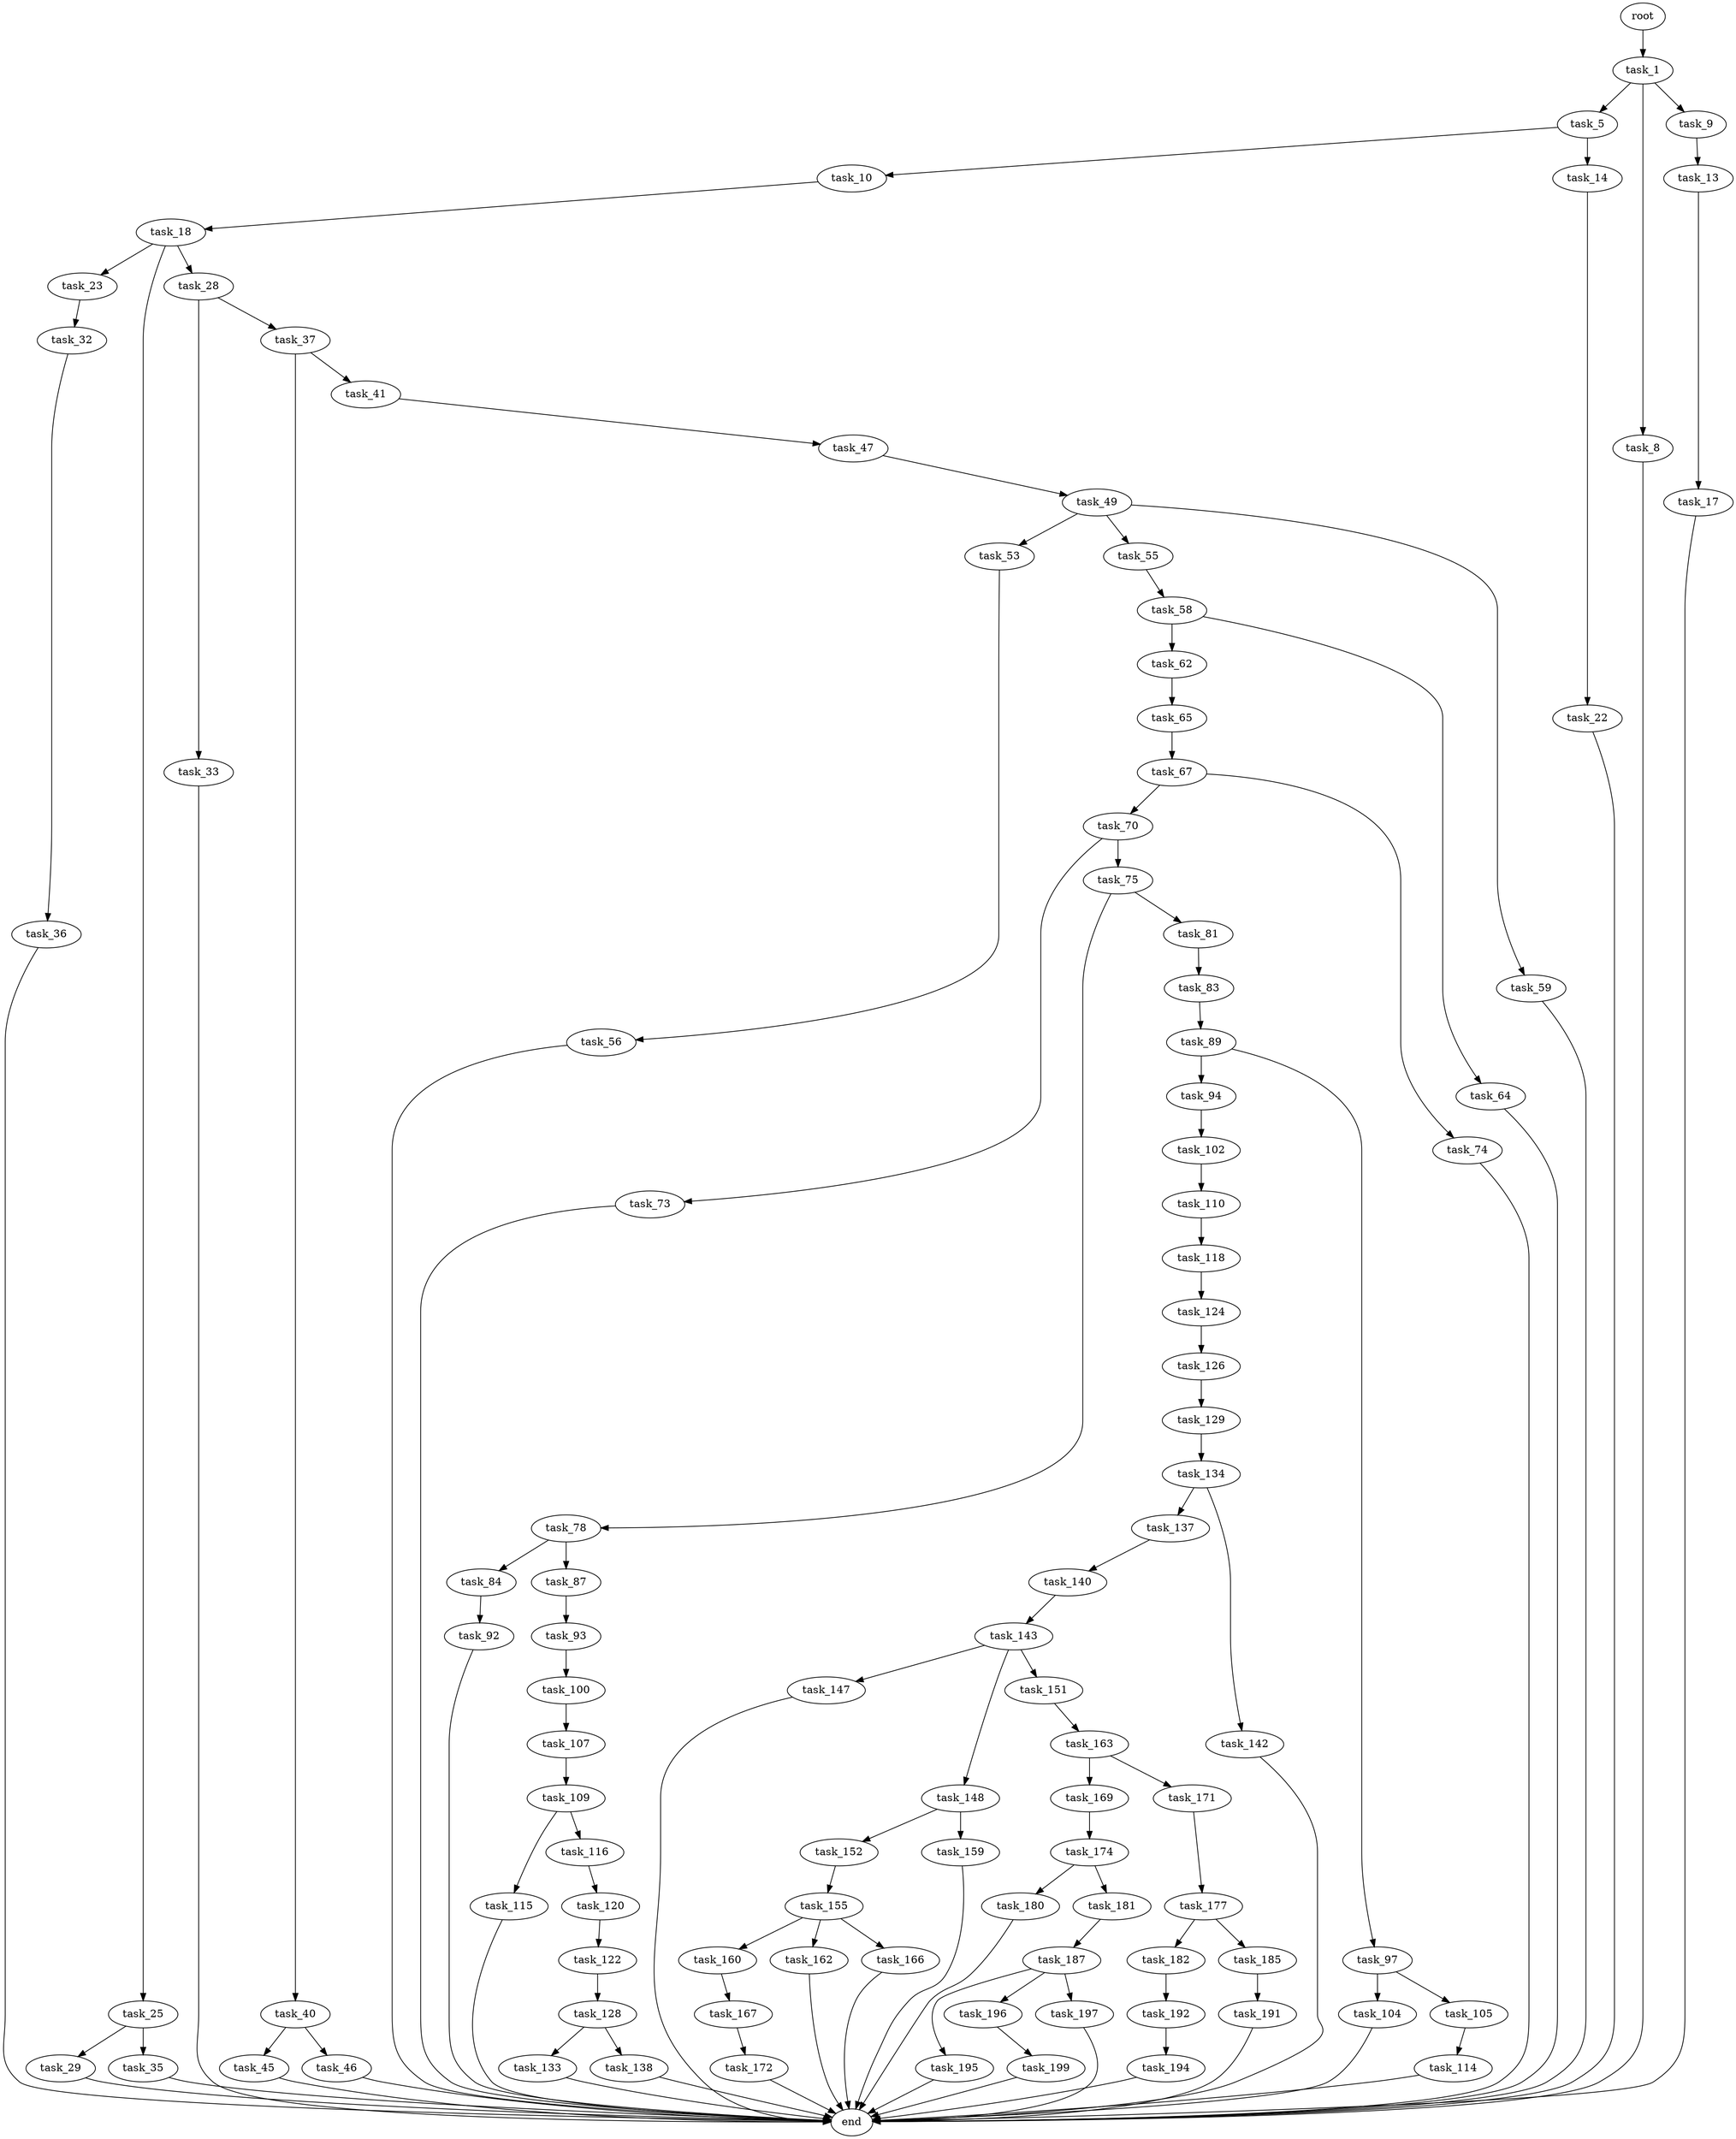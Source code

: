 digraph G {
  root [size="0.000000"];
  task_1 [size="12488949626.000000"];
  task_5 [size="157364032314.000000"];
  task_8 [size="35870783284.000000"];
  task_9 [size="2103045657.000000"];
  task_10 [size="28991029248.000000"];
  task_13 [size="675458612769.000000"];
  task_14 [size="3268666603.000000"];
  task_17 [size="1000140629.000000"];
  task_18 [size="28991029248.000000"];
  task_22 [size="99207039384.000000"];
  task_23 [size="368293445632.000000"];
  task_25 [size="368293445632.000000"];
  task_28 [size="99796854250.000000"];
  task_29 [size="8589934592.000000"];
  task_32 [size="663617504625.000000"];
  task_33 [size="3215654667.000000"];
  task_35 [size="782757789696.000000"];
  task_36 [size="307355655821.000000"];
  task_37 [size="652801867988.000000"];
  task_40 [size="13153518181.000000"];
  task_41 [size="368293445632.000000"];
  task_45 [size="13658629821.000000"];
  task_46 [size="134217728000.000000"];
  task_47 [size="14791276472.000000"];
  task_49 [size="953887369060.000000"];
  task_53 [size="549755813888.000000"];
  task_55 [size="134217728000.000000"];
  task_56 [size="2631407025.000000"];
  task_58 [size="782757789696.000000"];
  task_59 [size="134217728000.000000"];
  task_62 [size="231928233984.000000"];
  task_64 [size="28351658395.000000"];
  task_65 [size="68719476736.000000"];
  task_67 [size="68719476736.000000"];
  task_70 [size="881224978499.000000"];
  task_73 [size="354307478661.000000"];
  task_74 [size="850978897.000000"];
  task_75 [size="417455766906.000000"];
  task_78 [size="90996278010.000000"];
  task_81 [size="134217728000.000000"];
  task_83 [size="16499225958.000000"];
  task_84 [size="8589934592.000000"];
  task_87 [size="368293445632.000000"];
  task_89 [size="235587085518.000000"];
  task_92 [size="50321017569.000000"];
  task_93 [size="24891971812.000000"];
  task_94 [size="450085361.000000"];
  task_97 [size="643990661.000000"];
  task_100 [size="28991029248.000000"];
  task_102 [size="231928233984.000000"];
  task_104 [size="905082858.000000"];
  task_105 [size="478931453866.000000"];
  task_107 [size="4594911844.000000"];
  task_109 [size="86987133336.000000"];
  task_110 [size="134217728000.000000"];
  task_114 [size="424286039594.000000"];
  task_115 [size="4497513106.000000"];
  task_116 [size="68719476736.000000"];
  task_118 [size="125267551718.000000"];
  task_120 [size="8589934592.000000"];
  task_122 [size="568147992052.000000"];
  task_124 [size="202079469096.000000"];
  task_126 [size="19863528559.000000"];
  task_128 [size="1097138457.000000"];
  task_129 [size="368293445632.000000"];
  task_133 [size="17620749208.000000"];
  task_134 [size="18108410295.000000"];
  task_137 [size="18572006590.000000"];
  task_138 [size="202245135164.000000"];
  task_140 [size="27407534939.000000"];
  task_142 [size="782757789696.000000"];
  task_143 [size="27556420881.000000"];
  task_147 [size="6858986183.000000"];
  task_148 [size="10481303895.000000"];
  task_151 [size="43377147839.000000"];
  task_152 [size="2284202656.000000"];
  task_155 [size="123534840804.000000"];
  task_159 [size="462713956032.000000"];
  task_160 [size="28991029248.000000"];
  task_162 [size="18960290233.000000"];
  task_163 [size="4407723465.000000"];
  task_166 [size="405196086773.000000"];
  task_167 [size="9133075299.000000"];
  task_169 [size="12196069552.000000"];
  task_171 [size="17204501190.000000"];
  task_172 [size="1187216135.000000"];
  task_174 [size="18994793748.000000"];
  task_177 [size="8589934592.000000"];
  task_180 [size="434502446944.000000"];
  task_181 [size="1073741824000.000000"];
  task_182 [size="782757789696.000000"];
  task_185 [size="782757789696.000000"];
  task_187 [size="42923133215.000000"];
  task_191 [size="17616242290.000000"];
  task_192 [size="409356652559.000000"];
  task_194 [size="1073741824000.000000"];
  task_195 [size="28991029248.000000"];
  task_196 [size="1073741824000.000000"];
  task_197 [size="100485185486.000000"];
  task_199 [size="824728551.000000"];
  end [size="0.000000"];

  root -> task_1 [size="1.000000"];
  task_1 -> task_5 [size="209715200.000000"];
  task_1 -> task_8 [size="209715200.000000"];
  task_1 -> task_9 [size="209715200.000000"];
  task_5 -> task_10 [size="209715200.000000"];
  task_5 -> task_14 [size="209715200.000000"];
  task_8 -> end [size="1.000000"];
  task_9 -> task_13 [size="33554432.000000"];
  task_10 -> task_18 [size="75497472.000000"];
  task_13 -> task_17 [size="536870912.000000"];
  task_14 -> task_22 [size="75497472.000000"];
  task_17 -> end [size="1.000000"];
  task_18 -> task_23 [size="75497472.000000"];
  task_18 -> task_25 [size="75497472.000000"];
  task_18 -> task_28 [size="75497472.000000"];
  task_22 -> end [size="1.000000"];
  task_23 -> task_32 [size="411041792.000000"];
  task_25 -> task_29 [size="411041792.000000"];
  task_25 -> task_35 [size="411041792.000000"];
  task_28 -> task_33 [size="411041792.000000"];
  task_28 -> task_37 [size="411041792.000000"];
  task_29 -> end [size="1.000000"];
  task_32 -> task_36 [size="411041792.000000"];
  task_33 -> end [size="1.000000"];
  task_35 -> end [size="1.000000"];
  task_36 -> end [size="1.000000"];
  task_37 -> task_40 [size="838860800.000000"];
  task_37 -> task_41 [size="838860800.000000"];
  task_40 -> task_45 [size="679477248.000000"];
  task_40 -> task_46 [size="679477248.000000"];
  task_41 -> task_47 [size="411041792.000000"];
  task_45 -> end [size="1.000000"];
  task_46 -> end [size="1.000000"];
  task_47 -> task_49 [size="301989888.000000"];
  task_49 -> task_53 [size="679477248.000000"];
  task_49 -> task_55 [size="679477248.000000"];
  task_49 -> task_59 [size="679477248.000000"];
  task_53 -> task_56 [size="536870912.000000"];
  task_55 -> task_58 [size="209715200.000000"];
  task_56 -> end [size="1.000000"];
  task_58 -> task_62 [size="679477248.000000"];
  task_58 -> task_64 [size="679477248.000000"];
  task_59 -> end [size="1.000000"];
  task_62 -> task_65 [size="301989888.000000"];
  task_64 -> end [size="1.000000"];
  task_65 -> task_67 [size="134217728.000000"];
  task_67 -> task_70 [size="134217728.000000"];
  task_67 -> task_74 [size="134217728.000000"];
  task_70 -> task_73 [size="838860800.000000"];
  task_70 -> task_75 [size="838860800.000000"];
  task_73 -> end [size="1.000000"];
  task_74 -> end [size="1.000000"];
  task_75 -> task_78 [size="838860800.000000"];
  task_75 -> task_81 [size="838860800.000000"];
  task_78 -> task_84 [size="75497472.000000"];
  task_78 -> task_87 [size="75497472.000000"];
  task_81 -> task_83 [size="209715200.000000"];
  task_83 -> task_89 [size="75497472.000000"];
  task_84 -> task_92 [size="33554432.000000"];
  task_87 -> task_93 [size="411041792.000000"];
  task_89 -> task_94 [size="679477248.000000"];
  task_89 -> task_97 [size="679477248.000000"];
  task_92 -> end [size="1.000000"];
  task_93 -> task_100 [size="536870912.000000"];
  task_94 -> task_102 [size="33554432.000000"];
  task_97 -> task_104 [size="33554432.000000"];
  task_97 -> task_105 [size="33554432.000000"];
  task_100 -> task_107 [size="75497472.000000"];
  task_102 -> task_110 [size="301989888.000000"];
  task_104 -> end [size="1.000000"];
  task_105 -> task_114 [size="679477248.000000"];
  task_107 -> task_109 [size="134217728.000000"];
  task_109 -> task_115 [size="75497472.000000"];
  task_109 -> task_116 [size="75497472.000000"];
  task_110 -> task_118 [size="209715200.000000"];
  task_114 -> end [size="1.000000"];
  task_115 -> end [size="1.000000"];
  task_116 -> task_120 [size="134217728.000000"];
  task_118 -> task_124 [size="134217728.000000"];
  task_120 -> task_122 [size="33554432.000000"];
  task_122 -> task_128 [size="411041792.000000"];
  task_124 -> task_126 [size="134217728.000000"];
  task_126 -> task_129 [size="33554432.000000"];
  task_128 -> task_133 [size="75497472.000000"];
  task_128 -> task_138 [size="75497472.000000"];
  task_129 -> task_134 [size="411041792.000000"];
  task_133 -> end [size="1.000000"];
  task_134 -> task_137 [size="411041792.000000"];
  task_134 -> task_142 [size="411041792.000000"];
  task_137 -> task_140 [size="301989888.000000"];
  task_138 -> end [size="1.000000"];
  task_140 -> task_143 [size="838860800.000000"];
  task_142 -> end [size="1.000000"];
  task_143 -> task_147 [size="536870912.000000"];
  task_143 -> task_148 [size="536870912.000000"];
  task_143 -> task_151 [size="536870912.000000"];
  task_147 -> end [size="1.000000"];
  task_148 -> task_152 [size="209715200.000000"];
  task_148 -> task_159 [size="209715200.000000"];
  task_151 -> task_163 [size="679477248.000000"];
  task_152 -> task_155 [size="134217728.000000"];
  task_155 -> task_160 [size="411041792.000000"];
  task_155 -> task_162 [size="411041792.000000"];
  task_155 -> task_166 [size="411041792.000000"];
  task_159 -> end [size="1.000000"];
  task_160 -> task_167 [size="75497472.000000"];
  task_162 -> end [size="1.000000"];
  task_163 -> task_169 [size="75497472.000000"];
  task_163 -> task_171 [size="75497472.000000"];
  task_166 -> end [size="1.000000"];
  task_167 -> task_172 [size="209715200.000000"];
  task_169 -> task_174 [size="209715200.000000"];
  task_171 -> task_177 [size="75497472.000000"];
  task_172 -> end [size="1.000000"];
  task_174 -> task_180 [size="411041792.000000"];
  task_174 -> task_181 [size="411041792.000000"];
  task_177 -> task_182 [size="33554432.000000"];
  task_177 -> task_185 [size="33554432.000000"];
  task_180 -> end [size="1.000000"];
  task_181 -> task_187 [size="838860800.000000"];
  task_182 -> task_192 [size="679477248.000000"];
  task_185 -> task_191 [size="679477248.000000"];
  task_187 -> task_195 [size="134217728.000000"];
  task_187 -> task_196 [size="134217728.000000"];
  task_187 -> task_197 [size="134217728.000000"];
  task_191 -> end [size="1.000000"];
  task_192 -> task_194 [size="536870912.000000"];
  task_194 -> end [size="1.000000"];
  task_195 -> end [size="1.000000"];
  task_196 -> task_199 [size="838860800.000000"];
  task_197 -> end [size="1.000000"];
  task_199 -> end [size="1.000000"];
}
